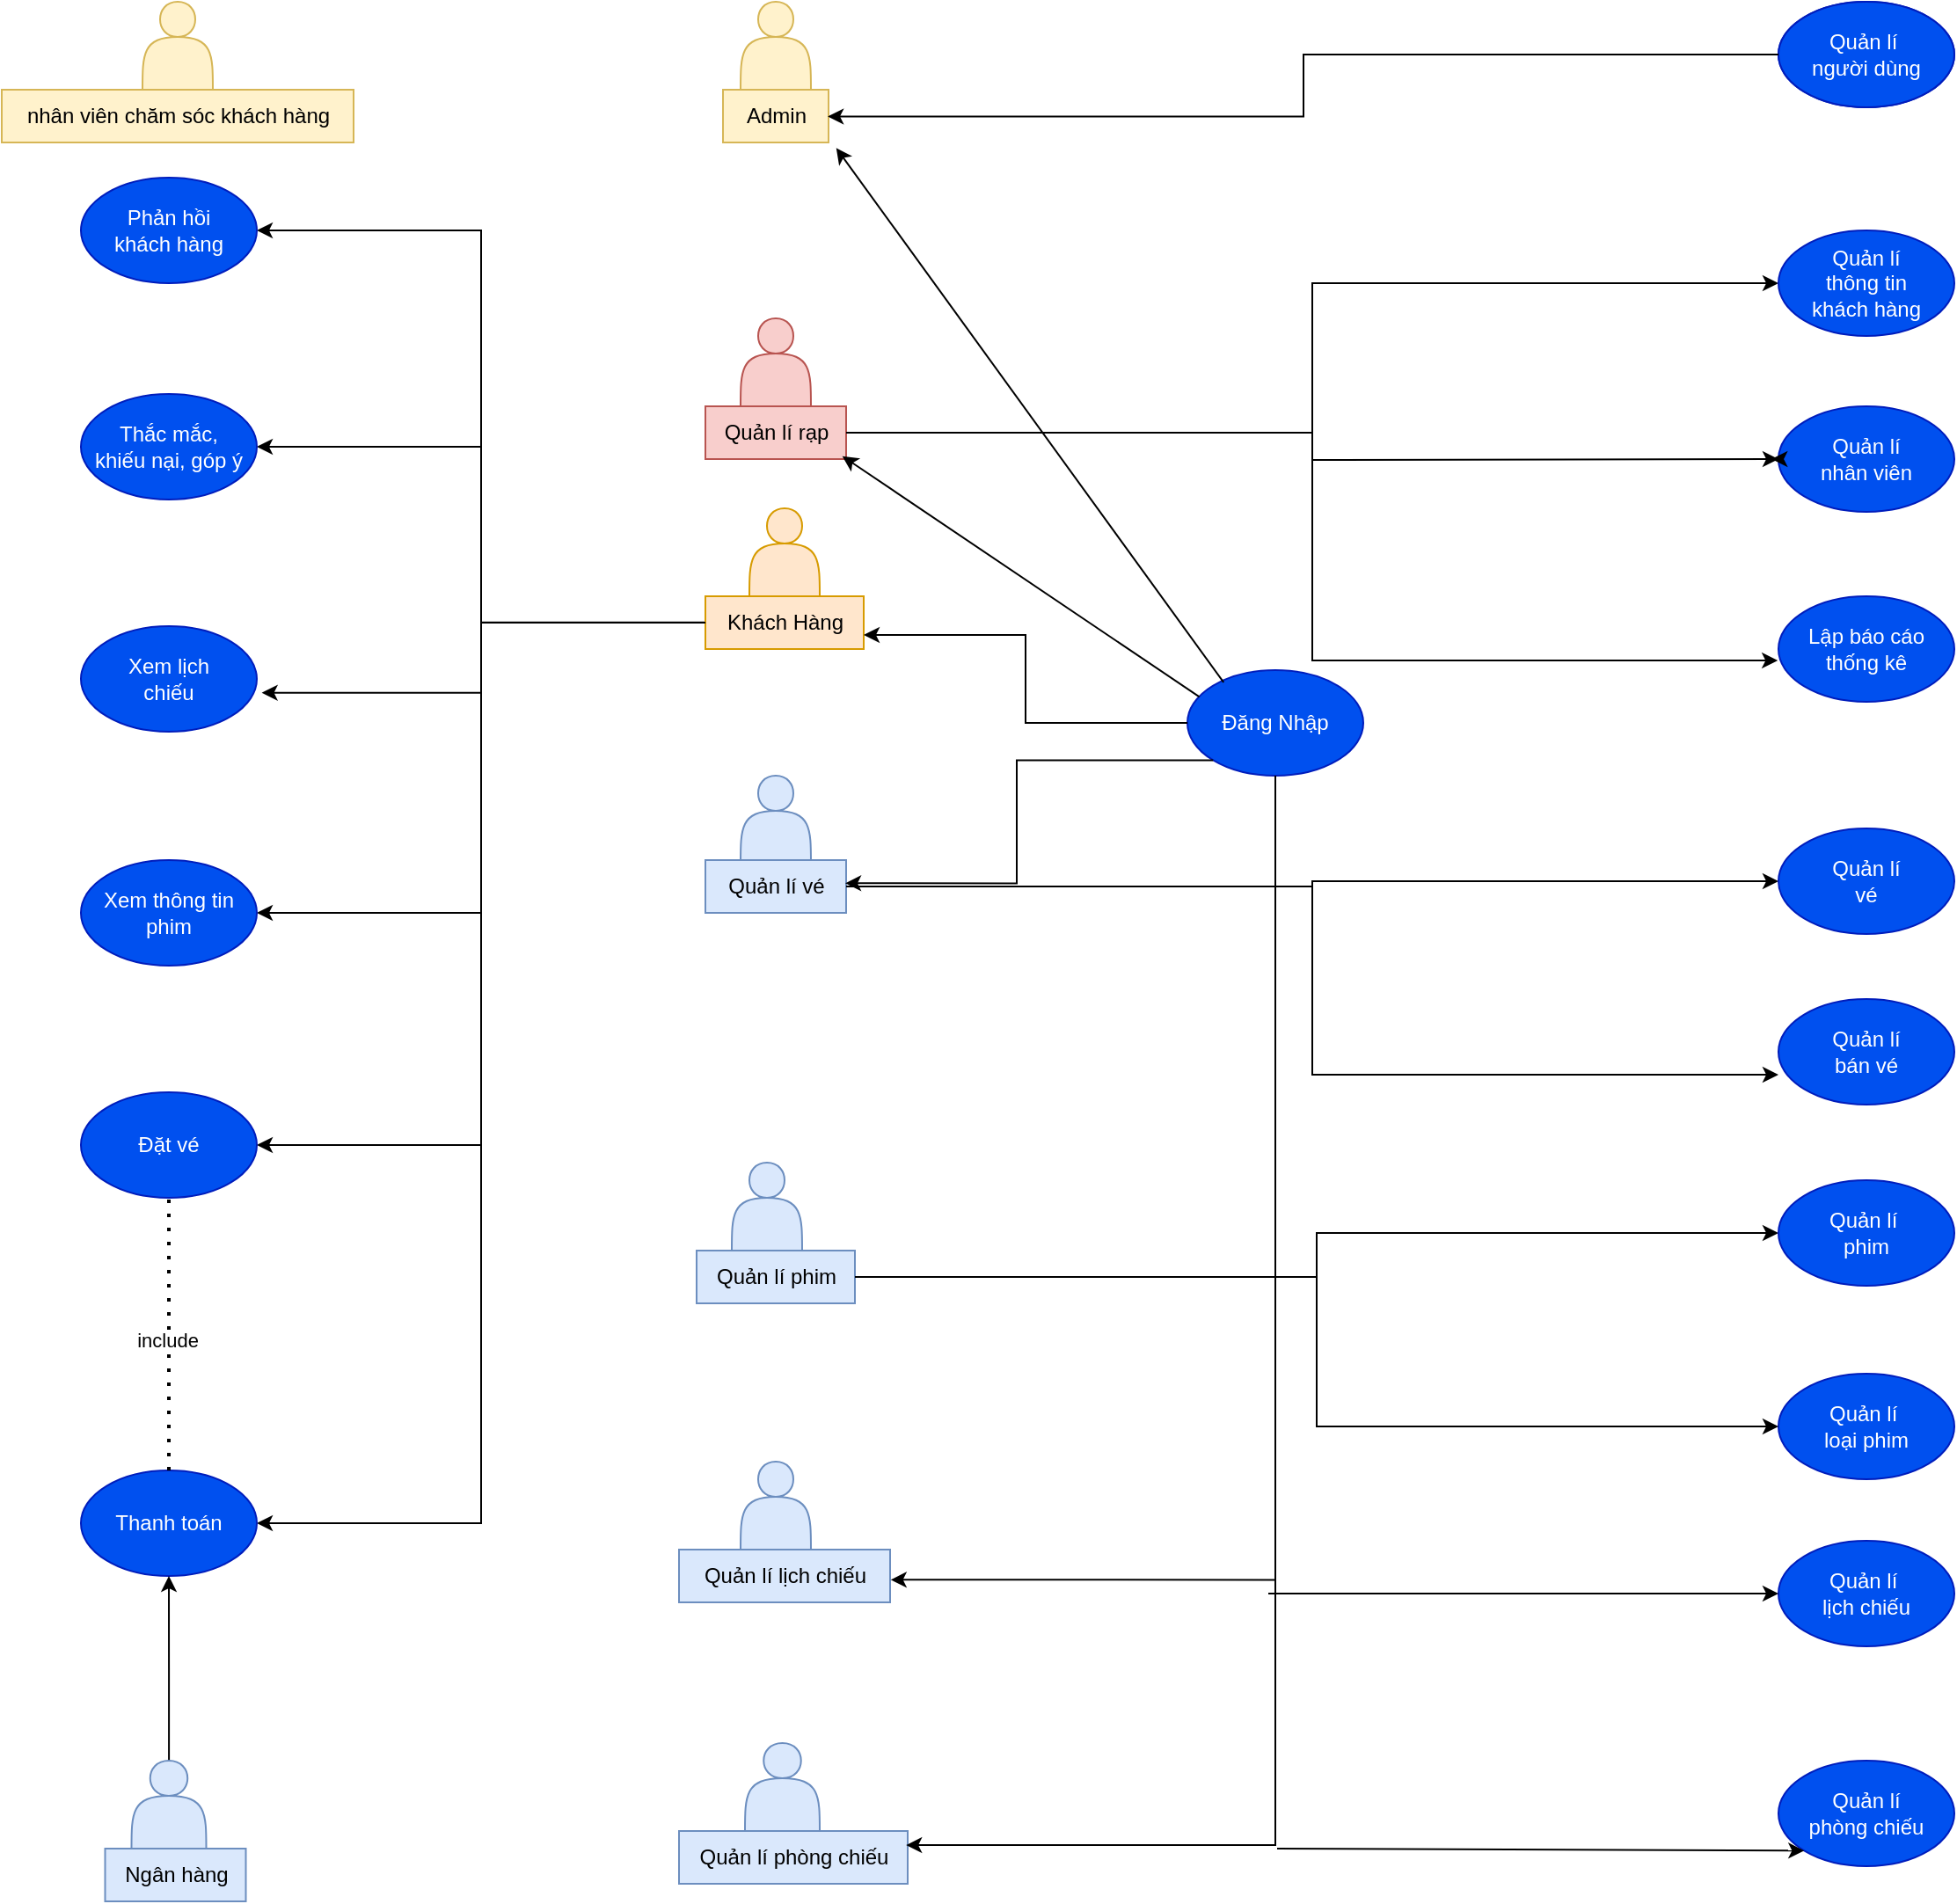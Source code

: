 <mxfile version="21.8.1" type="github">
  <diagram name="Page-1" id="8d_ZKBh-c3Z4gUoHFFcE">
    <mxGraphModel dx="1688" dy="993" grid="1" gridSize="10" guides="1" tooltips="1" connect="1" arrows="1" fold="1" page="1" pageScale="1" pageWidth="1169" pageHeight="1654" math="0" shadow="0">
      <root>
        <mxCell id="0" />
        <mxCell id="1" parent="0" />
        <mxCell id="6DU-a0q3y88N4N_L5WJ5-6" value="" style="shape=actor;whiteSpace=wrap;html=1;fillColor=#fff2cc;strokeColor=#d6b656;" vertex="1" parent="1">
          <mxGeometry x="445" y="40" width="40" height="50" as="geometry" />
        </mxCell>
        <mxCell id="6DU-a0q3y88N4N_L5WJ5-11" value="Admin" style="text;html=1;align=center;verticalAlign=middle;resizable=0;points=[];autosize=1;strokeColor=#d6b656;fillColor=#fff2cc;" vertex="1" parent="1">
          <mxGeometry x="435" y="90" width="60" height="30" as="geometry" />
        </mxCell>
        <mxCell id="6DU-a0q3y88N4N_L5WJ5-12" value="" style="shape=actor;whiteSpace=wrap;html=1;fillColor=#f8cecc;strokeColor=#b85450;" vertex="1" parent="1">
          <mxGeometry x="445" y="220" width="40" height="50" as="geometry" />
        </mxCell>
        <mxCell id="6DU-a0q3y88N4N_L5WJ5-53" style="edgeStyle=orthogonalEdgeStyle;rounded=0;orthogonalLoop=1;jettySize=auto;html=1;entryX=0;entryY=0.5;entryDx=0;entryDy=0;" edge="1" parent="1" source="6DU-a0q3y88N4N_L5WJ5-13" target="6DU-a0q3y88N4N_L5WJ5-42">
          <mxGeometry relative="1" as="geometry" />
        </mxCell>
        <mxCell id="6DU-a0q3y88N4N_L5WJ5-55" style="edgeStyle=orthogonalEdgeStyle;rounded=0;orthogonalLoop=1;jettySize=auto;html=1;" edge="1" parent="1" source="6DU-a0q3y88N4N_L5WJ5-13">
          <mxGeometry relative="1" as="geometry">
            <mxPoint x="1035" y="300" as="targetPoint" />
          </mxGeometry>
        </mxCell>
        <mxCell id="6DU-a0q3y88N4N_L5WJ5-13" value="Quản lí rạp" style="text;html=1;align=center;verticalAlign=middle;resizable=0;points=[];autosize=1;strokeColor=#b85450;fillColor=#f8cecc;" vertex="1" parent="1">
          <mxGeometry x="425" y="270" width="80" height="30" as="geometry" />
        </mxCell>
        <mxCell id="6DU-a0q3y88N4N_L5WJ5-14" value="" style="shape=actor;whiteSpace=wrap;html=1;fillColor=#dae8fc;strokeColor=#6c8ebf;" vertex="1" parent="1">
          <mxGeometry x="445" y="480" width="40" height="50" as="geometry" />
        </mxCell>
        <mxCell id="6DU-a0q3y88N4N_L5WJ5-15" value="" style="shape=actor;whiteSpace=wrap;html=1;fillColor=#dae8fc;strokeColor=#6c8ebf;" vertex="1" parent="1">
          <mxGeometry x="440" y="700" width="40" height="50" as="geometry" />
        </mxCell>
        <mxCell id="6DU-a0q3y88N4N_L5WJ5-16" value="" style="shape=actor;whiteSpace=wrap;html=1;fillColor=#dae8fc;strokeColor=#6c8ebf;" vertex="1" parent="1">
          <mxGeometry x="445" y="870" width="40" height="50" as="geometry" />
        </mxCell>
        <mxCell id="6DU-a0q3y88N4N_L5WJ5-17" value="" style="shape=actor;whiteSpace=wrap;html=1;fillColor=#dae8fc;strokeColor=#6c8ebf;" vertex="1" parent="1">
          <mxGeometry x="447.5" y="1030" width="42.5" height="50" as="geometry" />
        </mxCell>
        <mxCell id="6DU-a0q3y88N4N_L5WJ5-57" style="edgeStyle=orthogonalEdgeStyle;rounded=0;orthogonalLoop=1;jettySize=auto;html=1;" edge="1" parent="1" source="6DU-a0q3y88N4N_L5WJ5-18" target="6DU-a0q3y88N4N_L5WJ5-46">
          <mxGeometry relative="1" as="geometry" />
        </mxCell>
        <mxCell id="6DU-a0q3y88N4N_L5WJ5-18" value="Quản lí vé" style="text;html=1;align=center;verticalAlign=middle;resizable=0;points=[];autosize=1;strokeColor=#6c8ebf;fillColor=#dae8fc;" vertex="1" parent="1">
          <mxGeometry x="425" y="528" width="80" height="30" as="geometry" />
        </mxCell>
        <mxCell id="6DU-a0q3y88N4N_L5WJ5-60" style="edgeStyle=orthogonalEdgeStyle;rounded=0;orthogonalLoop=1;jettySize=auto;html=1;entryX=0;entryY=0.5;entryDx=0;entryDy=0;" edge="1" parent="1" source="6DU-a0q3y88N4N_L5WJ5-20" target="6DU-a0q3y88N4N_L5WJ5-48">
          <mxGeometry relative="1" as="geometry" />
        </mxCell>
        <mxCell id="6DU-a0q3y88N4N_L5WJ5-20" value="Quản lí phim" style="text;html=1;align=center;verticalAlign=middle;resizable=0;points=[];autosize=1;strokeColor=#6c8ebf;fillColor=#dae8fc;" vertex="1" parent="1">
          <mxGeometry x="420" y="750" width="90" height="30" as="geometry" />
        </mxCell>
        <mxCell id="6DU-a0q3y88N4N_L5WJ5-21" value="Quản lí lịch chiếu" style="text;html=1;align=center;verticalAlign=middle;resizable=0;points=[];autosize=1;strokeColor=#6c8ebf;fillColor=#dae8fc;" vertex="1" parent="1">
          <mxGeometry x="410" y="920" width="120" height="30" as="geometry" />
        </mxCell>
        <mxCell id="6DU-a0q3y88N4N_L5WJ5-22" value="Quản lí phòng chiếu" style="text;html=1;align=center;verticalAlign=middle;resizable=0;points=[];autosize=1;strokeColor=#6c8ebf;fillColor=#dae8fc;" vertex="1" parent="1">
          <mxGeometry x="410" y="1080" width="130" height="30" as="geometry" />
        </mxCell>
        <mxCell id="6DU-a0q3y88N4N_L5WJ5-23" value="Đăng Nhập" style="ellipse;whiteSpace=wrap;html=1;fillColor=#0050ef;fontColor=#ffffff;strokeColor=#001DBC;" vertex="1" parent="1">
          <mxGeometry x="699" y="420" width="100" height="60" as="geometry" />
        </mxCell>
        <mxCell id="6DU-a0q3y88N4N_L5WJ5-28" style="edgeStyle=orthogonalEdgeStyle;rounded=0;orthogonalLoop=1;jettySize=auto;html=1;exitX=0.5;exitY=1;exitDx=0;exitDy=0;entryX=1.003;entryY=0.572;entryDx=0;entryDy=0;entryPerimeter=0;" edge="1" parent="1" source="6DU-a0q3y88N4N_L5WJ5-23" target="6DU-a0q3y88N4N_L5WJ5-21">
          <mxGeometry relative="1" as="geometry" />
        </mxCell>
        <mxCell id="6DU-a0q3y88N4N_L5WJ5-31" style="edgeStyle=orthogonalEdgeStyle;rounded=0;orthogonalLoop=1;jettySize=auto;html=1;exitX=0.5;exitY=1;exitDx=0;exitDy=0;entryX=0.993;entryY=0.268;entryDx=0;entryDy=0;entryPerimeter=0;" edge="1" parent="1" source="6DU-a0q3y88N4N_L5WJ5-23" target="6DU-a0q3y88N4N_L5WJ5-22">
          <mxGeometry relative="1" as="geometry" />
        </mxCell>
        <mxCell id="6DU-a0q3y88N4N_L5WJ5-35" value="" style="endArrow=classic;html=1;rounded=0;entryX=0.973;entryY=0.944;entryDx=0;entryDy=0;entryPerimeter=0;exitX=0.068;exitY=0.253;exitDx=0;exitDy=0;exitPerimeter=0;" edge="1" parent="1" source="6DU-a0q3y88N4N_L5WJ5-23" target="6DU-a0q3y88N4N_L5WJ5-13">
          <mxGeometry width="50" height="50" relative="1" as="geometry">
            <mxPoint x="595" y="330" as="sourcePoint" />
            <mxPoint x="645" y="280" as="targetPoint" />
          </mxGeometry>
        </mxCell>
        <mxCell id="6DU-a0q3y88N4N_L5WJ5-36" value="" style="endArrow=classic;html=1;rounded=0;entryX=1.073;entryY=1.105;entryDx=0;entryDy=0;entryPerimeter=0;exitX=0.206;exitY=0.116;exitDx=0;exitDy=0;exitPerimeter=0;" edge="1" parent="1" source="6DU-a0q3y88N4N_L5WJ5-23" target="6DU-a0q3y88N4N_L5WJ5-11">
          <mxGeometry width="50" height="50" relative="1" as="geometry">
            <mxPoint x="595" y="330" as="sourcePoint" />
            <mxPoint x="645" y="280" as="targetPoint" />
          </mxGeometry>
        </mxCell>
        <mxCell id="6DU-a0q3y88N4N_L5WJ5-37" value="" style="shape=actor;whiteSpace=wrap;html=1;fillColor=#ffe6cc;strokeColor=#d79b00;" vertex="1" parent="1">
          <mxGeometry x="450" y="328" width="40" height="50" as="geometry" />
        </mxCell>
        <mxCell id="6DU-a0q3y88N4N_L5WJ5-74" style="edgeStyle=orthogonalEdgeStyle;rounded=0;orthogonalLoop=1;jettySize=auto;html=1;entryX=1;entryY=0.5;entryDx=0;entryDy=0;exitX=-0.006;exitY=0.494;exitDx=0;exitDy=0;exitPerimeter=0;" edge="1" parent="1" source="6DU-a0q3y88N4N_L5WJ5-38" target="6DU-a0q3y88N4N_L5WJ5-67">
          <mxGeometry relative="1" as="geometry" />
        </mxCell>
        <mxCell id="6DU-a0q3y88N4N_L5WJ5-75" style="edgeStyle=orthogonalEdgeStyle;rounded=0;orthogonalLoop=1;jettySize=auto;html=1;entryX=1;entryY=0.5;entryDx=0;entryDy=0;" edge="1" parent="1" source="6DU-a0q3y88N4N_L5WJ5-38" target="6DU-a0q3y88N4N_L5WJ5-68">
          <mxGeometry relative="1" as="geometry" />
        </mxCell>
        <mxCell id="6DU-a0q3y88N4N_L5WJ5-77" style="edgeStyle=orthogonalEdgeStyle;rounded=0;orthogonalLoop=1;jettySize=auto;html=1;entryX=1;entryY=0.5;entryDx=0;entryDy=0;" edge="1" parent="1" source="6DU-a0q3y88N4N_L5WJ5-38" target="6DU-a0q3y88N4N_L5WJ5-70">
          <mxGeometry relative="1" as="geometry" />
        </mxCell>
        <mxCell id="6DU-a0q3y88N4N_L5WJ5-78" style="edgeStyle=orthogonalEdgeStyle;rounded=0;orthogonalLoop=1;jettySize=auto;html=1;entryX=1;entryY=0.5;entryDx=0;entryDy=0;" edge="1" parent="1" source="6DU-a0q3y88N4N_L5WJ5-38" target="6DU-a0q3y88N4N_L5WJ5-71">
          <mxGeometry relative="1" as="geometry" />
        </mxCell>
        <mxCell id="6DU-a0q3y88N4N_L5WJ5-79" style="edgeStyle=orthogonalEdgeStyle;rounded=0;orthogonalLoop=1;jettySize=auto;html=1;entryX=1;entryY=0.5;entryDx=0;entryDy=0;" edge="1" parent="1" source="6DU-a0q3y88N4N_L5WJ5-38" target="6DU-a0q3y88N4N_L5WJ5-72">
          <mxGeometry relative="1" as="geometry" />
        </mxCell>
        <mxCell id="6DU-a0q3y88N4N_L5WJ5-38" value="Khách Hàng" style="text;html=1;align=center;verticalAlign=middle;resizable=0;points=[];autosize=1;strokeColor=#d79b00;fillColor=#ffe6cc;" vertex="1" parent="1">
          <mxGeometry x="425" y="378" width="90" height="30" as="geometry" />
        </mxCell>
        <mxCell id="6DU-a0q3y88N4N_L5WJ5-40" style="edgeStyle=orthogonalEdgeStyle;rounded=0;orthogonalLoop=1;jettySize=auto;html=1;exitX=0;exitY=0.5;exitDx=0;exitDy=0;entryX=1;entryY=0.733;entryDx=0;entryDy=0;entryPerimeter=0;" edge="1" parent="1" source="6DU-a0q3y88N4N_L5WJ5-23" target="6DU-a0q3y88N4N_L5WJ5-38">
          <mxGeometry relative="1" as="geometry" />
        </mxCell>
        <mxCell id="6DU-a0q3y88N4N_L5WJ5-41" value="Quản lí&amp;nbsp;&lt;br&gt;người dùng" style="ellipse;whiteSpace=wrap;html=1;fillColor=#0050ef;fontColor=#ffffff;strokeColor=#001DBC;" vertex="1" parent="1">
          <mxGeometry x="1035" y="40" width="100" height="60" as="geometry" />
        </mxCell>
        <mxCell id="6DU-a0q3y88N4N_L5WJ5-42" value="Quản lí&lt;br&gt;thông tin&lt;br&gt;khách hàng" style="ellipse;whiteSpace=wrap;html=1;fillColor=#0050ef;fontColor=#ffffff;strokeColor=#001DBC;" vertex="1" parent="1">
          <mxGeometry x="1035" y="170" width="100" height="60" as="geometry" />
        </mxCell>
        <mxCell id="6DU-a0q3y88N4N_L5WJ5-43" value="Quản lí &lt;br&gt;nhân viên" style="ellipse;whiteSpace=wrap;html=1;fillColor=#0050ef;fontColor=#ffffff;strokeColor=#001DBC;" vertex="1" parent="1">
          <mxGeometry x="1035" y="270" width="100" height="60" as="geometry" />
        </mxCell>
        <mxCell id="6DU-a0q3y88N4N_L5WJ5-44" value="Quản lí&amp;nbsp;&lt;br&gt;người dùng" style="ellipse;whiteSpace=wrap;html=1;fillColor=#0050ef;fontColor=#ffffff;strokeColor=#001DBC;" vertex="1" parent="1">
          <mxGeometry x="1035" y="40" width="100" height="60" as="geometry" />
        </mxCell>
        <mxCell id="6DU-a0q3y88N4N_L5WJ5-45" value="Lập báo cáo&lt;br&gt;thống kê" style="ellipse;whiteSpace=wrap;html=1;fillColor=#0050ef;fontColor=#ffffff;strokeColor=#001DBC;" vertex="1" parent="1">
          <mxGeometry x="1035" y="378" width="100" height="60" as="geometry" />
        </mxCell>
        <mxCell id="6DU-a0q3y88N4N_L5WJ5-46" value="Quản lí&lt;br&gt;vé" style="ellipse;whiteSpace=wrap;html=1;fillColor=#0050ef;fontColor=#ffffff;strokeColor=#001DBC;" vertex="1" parent="1">
          <mxGeometry x="1035" y="510" width="100" height="60" as="geometry" />
        </mxCell>
        <mxCell id="6DU-a0q3y88N4N_L5WJ5-47" value="Quản lí &lt;br&gt;bán vé" style="ellipse;whiteSpace=wrap;html=1;fillColor=#0050ef;fontColor=#ffffff;strokeColor=#001DBC;" vertex="1" parent="1">
          <mxGeometry x="1035" y="607" width="100" height="60" as="geometry" />
        </mxCell>
        <mxCell id="6DU-a0q3y88N4N_L5WJ5-48" value="Quản lí&amp;nbsp;&lt;br&gt;phim" style="ellipse;whiteSpace=wrap;html=1;fillColor=#0050ef;fontColor=#ffffff;strokeColor=#001DBC;" vertex="1" parent="1">
          <mxGeometry x="1035" y="710" width="100" height="60" as="geometry" />
        </mxCell>
        <mxCell id="6DU-a0q3y88N4N_L5WJ5-49" value="Quản lí&amp;nbsp;&lt;br&gt;loại phim" style="ellipse;whiteSpace=wrap;html=1;fillColor=#0050ef;fontColor=#ffffff;strokeColor=#001DBC;" vertex="1" parent="1">
          <mxGeometry x="1035" y="820" width="100" height="60" as="geometry" />
        </mxCell>
        <mxCell id="6DU-a0q3y88N4N_L5WJ5-50" value="Quản lí&amp;nbsp;&lt;br&gt;lịch chiếu" style="ellipse;whiteSpace=wrap;html=1;fillColor=#0050ef;fontColor=#ffffff;strokeColor=#001DBC;" vertex="1" parent="1">
          <mxGeometry x="1035" y="915" width="100" height="60" as="geometry" />
        </mxCell>
        <mxCell id="6DU-a0q3y88N4N_L5WJ5-51" value="Quản lí &lt;br&gt;phòng chiếu" style="ellipse;whiteSpace=wrap;html=1;fillColor=#0050ef;fontColor=#ffffff;strokeColor=#001DBC;" vertex="1" parent="1">
          <mxGeometry x="1035" y="1040" width="100" height="60" as="geometry" />
        </mxCell>
        <mxCell id="6DU-a0q3y88N4N_L5WJ5-52" style="edgeStyle=orthogonalEdgeStyle;rounded=0;orthogonalLoop=1;jettySize=auto;html=1;exitX=0;exitY=0.5;exitDx=0;exitDy=0;entryX=0.993;entryY=0.507;entryDx=0;entryDy=0;entryPerimeter=0;" edge="1" parent="1" source="6DU-a0q3y88N4N_L5WJ5-44" target="6DU-a0q3y88N4N_L5WJ5-11">
          <mxGeometry relative="1" as="geometry" />
        </mxCell>
        <mxCell id="6DU-a0q3y88N4N_L5WJ5-54" style="edgeStyle=orthogonalEdgeStyle;rounded=0;orthogonalLoop=1;jettySize=auto;html=1;exitX=0;exitY=0.5;exitDx=0;exitDy=0;entryX=-0.039;entryY=0.506;entryDx=0;entryDy=0;entryPerimeter=0;" edge="1" parent="1" source="6DU-a0q3y88N4N_L5WJ5-43" target="6DU-a0q3y88N4N_L5WJ5-43">
          <mxGeometry relative="1" as="geometry" />
        </mxCell>
        <mxCell id="6DU-a0q3y88N4N_L5WJ5-56" style="edgeStyle=orthogonalEdgeStyle;rounded=0;orthogonalLoop=1;jettySize=auto;html=1;entryX=-0.004;entryY=0.609;entryDx=0;entryDy=0;entryPerimeter=0;" edge="1" parent="1" source="6DU-a0q3y88N4N_L5WJ5-13" target="6DU-a0q3y88N4N_L5WJ5-45">
          <mxGeometry relative="1" as="geometry" />
        </mxCell>
        <mxCell id="6DU-a0q3y88N4N_L5WJ5-58" style="edgeStyle=orthogonalEdgeStyle;rounded=0;orthogonalLoop=1;jettySize=auto;html=1;entryX=0;entryY=0.717;entryDx=0;entryDy=0;entryPerimeter=0;" edge="1" parent="1" source="6DU-a0q3y88N4N_L5WJ5-18" target="6DU-a0q3y88N4N_L5WJ5-47">
          <mxGeometry relative="1" as="geometry" />
        </mxCell>
        <mxCell id="6DU-a0q3y88N4N_L5WJ5-59" style="edgeStyle=orthogonalEdgeStyle;rounded=0;orthogonalLoop=1;jettySize=auto;html=1;exitX=0;exitY=1;exitDx=0;exitDy=0;entryX=0.994;entryY=0.439;entryDx=0;entryDy=0;entryPerimeter=0;" edge="1" parent="1" source="6DU-a0q3y88N4N_L5WJ5-23" target="6DU-a0q3y88N4N_L5WJ5-18">
          <mxGeometry relative="1" as="geometry" />
        </mxCell>
        <mxCell id="6DU-a0q3y88N4N_L5WJ5-61" style="edgeStyle=orthogonalEdgeStyle;rounded=0;orthogonalLoop=1;jettySize=auto;html=1;entryX=0;entryY=0.5;entryDx=0;entryDy=0;" edge="1" parent="1" source="6DU-a0q3y88N4N_L5WJ5-20" target="6DU-a0q3y88N4N_L5WJ5-49">
          <mxGeometry relative="1" as="geometry" />
        </mxCell>
        <mxCell id="6DU-a0q3y88N4N_L5WJ5-65" value="" style="endArrow=classic;html=1;rounded=0;entryX=0;entryY=0.5;entryDx=0;entryDy=0;" edge="1" parent="1" target="6DU-a0q3y88N4N_L5WJ5-50">
          <mxGeometry width="50" height="50" relative="1" as="geometry">
            <mxPoint x="745" y="945" as="sourcePoint" />
            <mxPoint x="655" y="1070" as="targetPoint" />
          </mxGeometry>
        </mxCell>
        <mxCell id="6DU-a0q3y88N4N_L5WJ5-66" value="" style="endArrow=classic;html=1;rounded=0;entryX=0;entryY=1;entryDx=0;entryDy=0;" edge="1" parent="1" target="6DU-a0q3y88N4N_L5WJ5-51">
          <mxGeometry width="50" height="50" relative="1" as="geometry">
            <mxPoint x="750" y="1090" as="sourcePoint" />
            <mxPoint x="655" y="1070" as="targetPoint" />
          </mxGeometry>
        </mxCell>
        <mxCell id="6DU-a0q3y88N4N_L5WJ5-67" value="Phản hồi&lt;br&gt;khách hàng" style="ellipse;whiteSpace=wrap;html=1;fillColor=#0050ef;fontColor=#ffffff;strokeColor=#001DBC;" vertex="1" parent="1">
          <mxGeometry x="70" y="140" width="100" height="60" as="geometry" />
        </mxCell>
        <mxCell id="6DU-a0q3y88N4N_L5WJ5-68" value="Thắc mắc,&lt;br&gt;khiếu nại, góp ý" style="ellipse;whiteSpace=wrap;html=1;fillColor=#0050ef;fontColor=#ffffff;strokeColor=#001DBC;" vertex="1" parent="1">
          <mxGeometry x="70" y="263" width="100" height="60" as="geometry" />
        </mxCell>
        <mxCell id="6DU-a0q3y88N4N_L5WJ5-69" value="Xem lịch &lt;br&gt;chiếu" style="ellipse;whiteSpace=wrap;html=1;fillColor=#0050ef;fontColor=#ffffff;strokeColor=#001DBC;" vertex="1" parent="1">
          <mxGeometry x="70" y="395" width="100" height="60" as="geometry" />
        </mxCell>
        <mxCell id="6DU-a0q3y88N4N_L5WJ5-70" value="Xem thông tin phim" style="ellipse;whiteSpace=wrap;html=1;fillColor=#0050ef;fontColor=#ffffff;strokeColor=#001DBC;" vertex="1" parent="1">
          <mxGeometry x="70" y="528" width="100" height="60" as="geometry" />
        </mxCell>
        <mxCell id="6DU-a0q3y88N4N_L5WJ5-83" style="edgeStyle=orthogonalEdgeStyle;rounded=0;orthogonalLoop=1;jettySize=auto;html=1;exitX=0.5;exitY=1;exitDx=0;exitDy=0;" edge="1" parent="1" source="6DU-a0q3y88N4N_L5WJ5-71">
          <mxGeometry relative="1" as="geometry">
            <mxPoint x="120" y="720.333" as="targetPoint" />
          </mxGeometry>
        </mxCell>
        <mxCell id="6DU-a0q3y88N4N_L5WJ5-71" value="Đặt vé" style="ellipse;whiteSpace=wrap;html=1;fillColor=#0050ef;fontColor=#ffffff;strokeColor=#001DBC;" vertex="1" parent="1">
          <mxGeometry x="70" y="660" width="100" height="60" as="geometry" />
        </mxCell>
        <mxCell id="6DU-a0q3y88N4N_L5WJ5-72" value="Thanh toán" style="ellipse;whiteSpace=wrap;html=1;fillColor=#0050ef;fontColor=#ffffff;strokeColor=#001DBC;" vertex="1" parent="1">
          <mxGeometry x="70" y="875" width="100" height="60" as="geometry" />
        </mxCell>
        <mxCell id="6DU-a0q3y88N4N_L5WJ5-76" style="edgeStyle=orthogonalEdgeStyle;rounded=0;orthogonalLoop=1;jettySize=auto;html=1;entryX=1.028;entryY=0.631;entryDx=0;entryDy=0;entryPerimeter=0;" edge="1" parent="1" source="6DU-a0q3y88N4N_L5WJ5-38" target="6DU-a0q3y88N4N_L5WJ5-69">
          <mxGeometry relative="1" as="geometry" />
        </mxCell>
        <mxCell id="6DU-a0q3y88N4N_L5WJ5-82" value="" style="endArrow=none;dashed=1;html=1;dashPattern=1 3;strokeWidth=2;rounded=0;entryX=0.5;entryY=1;entryDx=0;entryDy=0;exitX=0.5;exitY=0;exitDx=0;exitDy=0;" edge="1" parent="1" source="6DU-a0q3y88N4N_L5WJ5-72" target="6DU-a0q3y88N4N_L5WJ5-71">
          <mxGeometry width="50" height="50" relative="1" as="geometry">
            <mxPoint x="95" y="800" as="sourcePoint" />
            <mxPoint x="145" y="750" as="targetPoint" />
          </mxGeometry>
        </mxCell>
        <mxCell id="6DU-a0q3y88N4N_L5WJ5-85" value="include" style="edgeLabel;html=1;align=center;verticalAlign=middle;resizable=0;points=[];" vertex="1" connectable="0" parent="6DU-a0q3y88N4N_L5WJ5-82">
          <mxGeometry x="-0.037" y="1" relative="1" as="geometry">
            <mxPoint as="offset" />
          </mxGeometry>
        </mxCell>
        <mxCell id="6DU-a0q3y88N4N_L5WJ5-87" value="" style="shape=actor;whiteSpace=wrap;html=1;fillColor=#fff2cc;strokeColor=#d6b656;" vertex="1" parent="1">
          <mxGeometry x="105" y="40" width="40" height="50" as="geometry" />
        </mxCell>
        <mxCell id="6DU-a0q3y88N4N_L5WJ5-88" value="nhân viên chăm sóc khách hàng&lt;br&gt;" style="text;html=1;align=center;verticalAlign=middle;resizable=0;points=[];autosize=1;strokeColor=#d6b656;fillColor=#fff2cc;" vertex="1" parent="1">
          <mxGeometry x="25" y="90" width="200" height="30" as="geometry" />
        </mxCell>
        <mxCell id="6DU-a0q3y88N4N_L5WJ5-91" style="edgeStyle=orthogonalEdgeStyle;rounded=0;orthogonalLoop=1;jettySize=auto;html=1;entryX=0.5;entryY=1;entryDx=0;entryDy=0;" edge="1" parent="1" source="6DU-a0q3y88N4N_L5WJ5-89" target="6DU-a0q3y88N4N_L5WJ5-72">
          <mxGeometry relative="1" as="geometry" />
        </mxCell>
        <mxCell id="6DU-a0q3y88N4N_L5WJ5-89" value="" style="shape=actor;whiteSpace=wrap;html=1;fillColor=#dae8fc;strokeColor=#6c8ebf;" vertex="1" parent="1">
          <mxGeometry x="98.75" y="1040" width="42.5" height="50" as="geometry" />
        </mxCell>
        <mxCell id="6DU-a0q3y88N4N_L5WJ5-90" value="Ngân hàng" style="text;html=1;align=center;verticalAlign=middle;resizable=0;points=[];autosize=1;strokeColor=#6c8ebf;fillColor=#dae8fc;" vertex="1" parent="1">
          <mxGeometry x="83.75" y="1090" width="80" height="30" as="geometry" />
        </mxCell>
      </root>
    </mxGraphModel>
  </diagram>
</mxfile>
